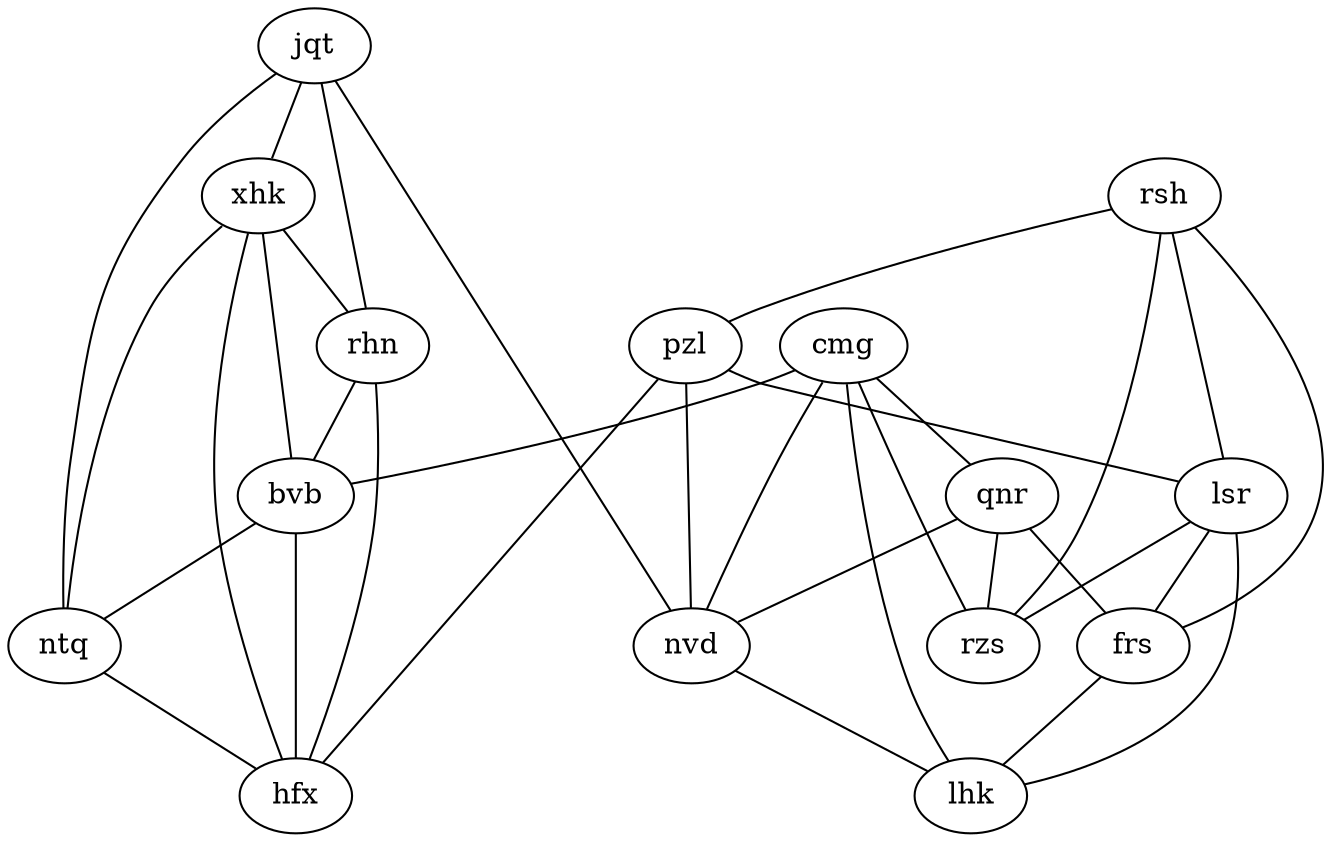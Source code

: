graph {
jqt -- rhn
jqt -- xhk
jqt -- nvd
jqt -- ntq
rsh -- frs
rsh -- pzl
rsh -- lsr
rsh -- rzs
xhk -- hfx
xhk -- rhn
xhk -- bvb
xhk -- ntq
cmg -- qnr
cmg -- nvd
cmg -- lhk
cmg -- bvb
cmg -- rzs
rhn -- bvb
rhn -- hfx
bvb -- hfx
bvb -- ntq
pzl -- lsr
pzl -- hfx
pzl -- nvd
qnr -- nvd
qnr -- rzs
qnr -- frs
ntq -- hfx
nvd -- lhk
lsr -- lhk
lsr -- rzs
lsr -- frs
frs -- lhk
}
